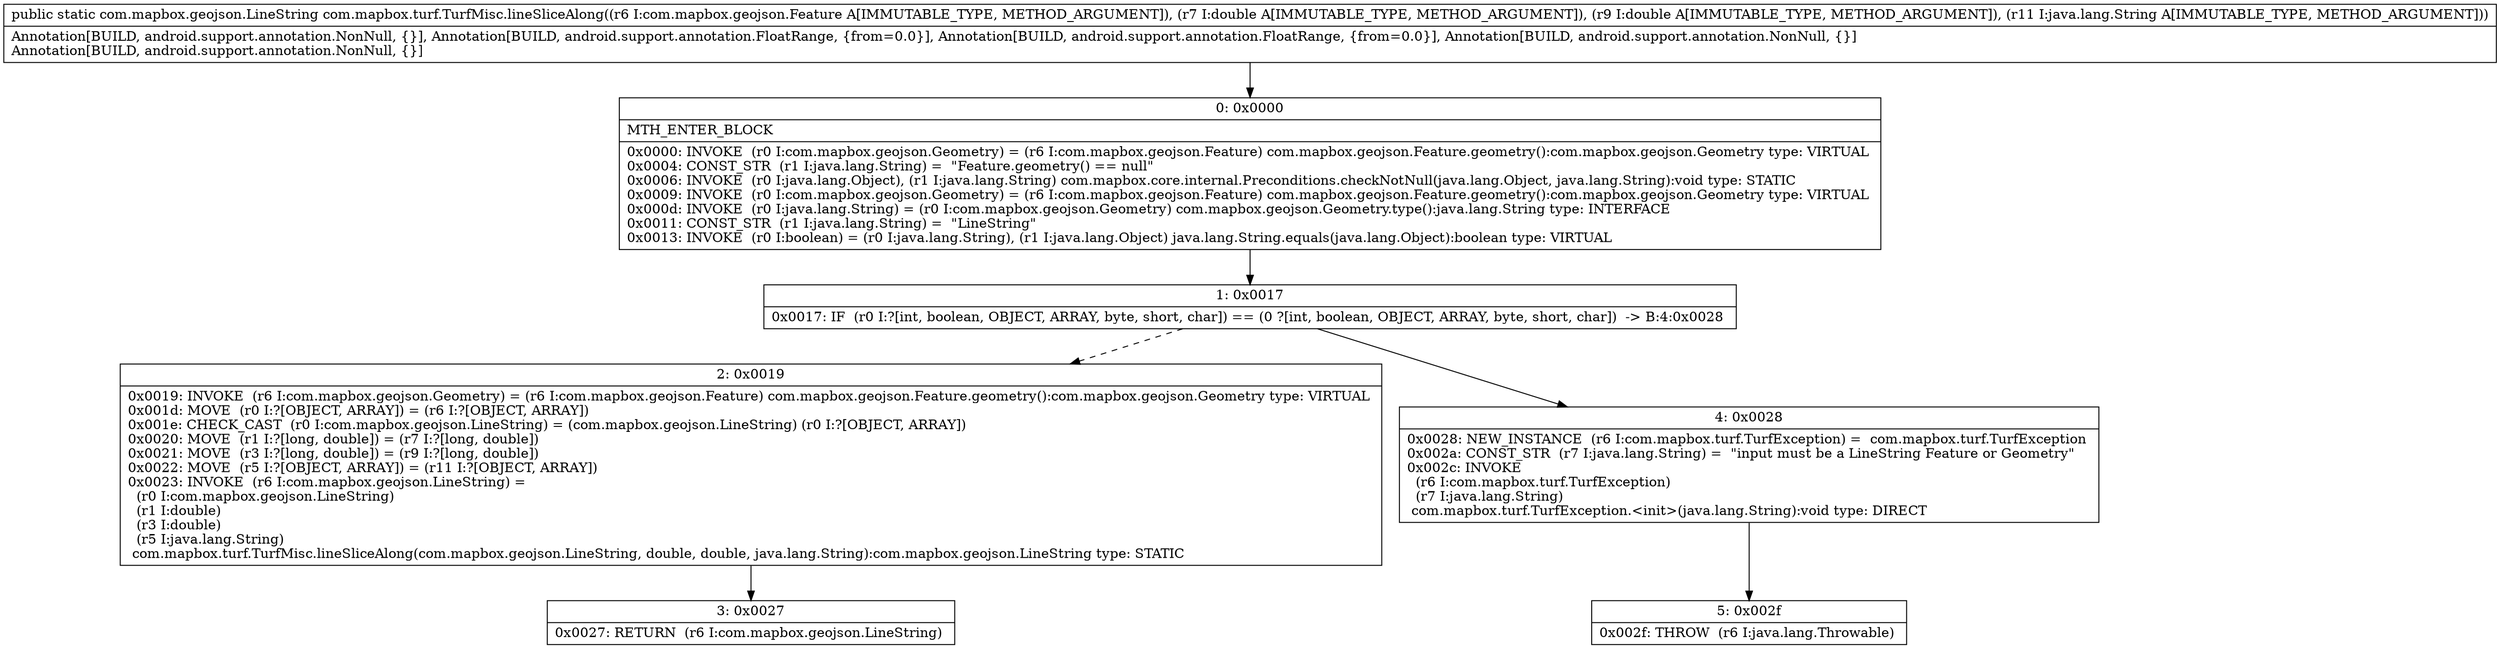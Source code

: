 digraph "CFG forcom.mapbox.turf.TurfMisc.lineSliceAlong(Lcom\/mapbox\/geojson\/Feature;DDLjava\/lang\/String;)Lcom\/mapbox\/geojson\/LineString;" {
Node_0 [shape=record,label="{0\:\ 0x0000|MTH_ENTER_BLOCK\l|0x0000: INVOKE  (r0 I:com.mapbox.geojson.Geometry) = (r6 I:com.mapbox.geojson.Feature) com.mapbox.geojson.Feature.geometry():com.mapbox.geojson.Geometry type: VIRTUAL \l0x0004: CONST_STR  (r1 I:java.lang.String) =  \"Feature.geometry() == null\" \l0x0006: INVOKE  (r0 I:java.lang.Object), (r1 I:java.lang.String) com.mapbox.core.internal.Preconditions.checkNotNull(java.lang.Object, java.lang.String):void type: STATIC \l0x0009: INVOKE  (r0 I:com.mapbox.geojson.Geometry) = (r6 I:com.mapbox.geojson.Feature) com.mapbox.geojson.Feature.geometry():com.mapbox.geojson.Geometry type: VIRTUAL \l0x000d: INVOKE  (r0 I:java.lang.String) = (r0 I:com.mapbox.geojson.Geometry) com.mapbox.geojson.Geometry.type():java.lang.String type: INTERFACE \l0x0011: CONST_STR  (r1 I:java.lang.String) =  \"LineString\" \l0x0013: INVOKE  (r0 I:boolean) = (r0 I:java.lang.String), (r1 I:java.lang.Object) java.lang.String.equals(java.lang.Object):boolean type: VIRTUAL \l}"];
Node_1 [shape=record,label="{1\:\ 0x0017|0x0017: IF  (r0 I:?[int, boolean, OBJECT, ARRAY, byte, short, char]) == (0 ?[int, boolean, OBJECT, ARRAY, byte, short, char])  \-\> B:4:0x0028 \l}"];
Node_2 [shape=record,label="{2\:\ 0x0019|0x0019: INVOKE  (r6 I:com.mapbox.geojson.Geometry) = (r6 I:com.mapbox.geojson.Feature) com.mapbox.geojson.Feature.geometry():com.mapbox.geojson.Geometry type: VIRTUAL \l0x001d: MOVE  (r0 I:?[OBJECT, ARRAY]) = (r6 I:?[OBJECT, ARRAY]) \l0x001e: CHECK_CAST  (r0 I:com.mapbox.geojson.LineString) = (com.mapbox.geojson.LineString) (r0 I:?[OBJECT, ARRAY]) \l0x0020: MOVE  (r1 I:?[long, double]) = (r7 I:?[long, double]) \l0x0021: MOVE  (r3 I:?[long, double]) = (r9 I:?[long, double]) \l0x0022: MOVE  (r5 I:?[OBJECT, ARRAY]) = (r11 I:?[OBJECT, ARRAY]) \l0x0023: INVOKE  (r6 I:com.mapbox.geojson.LineString) = \l  (r0 I:com.mapbox.geojson.LineString)\l  (r1 I:double)\l  (r3 I:double)\l  (r5 I:java.lang.String)\l com.mapbox.turf.TurfMisc.lineSliceAlong(com.mapbox.geojson.LineString, double, double, java.lang.String):com.mapbox.geojson.LineString type: STATIC \l}"];
Node_3 [shape=record,label="{3\:\ 0x0027|0x0027: RETURN  (r6 I:com.mapbox.geojson.LineString) \l}"];
Node_4 [shape=record,label="{4\:\ 0x0028|0x0028: NEW_INSTANCE  (r6 I:com.mapbox.turf.TurfException) =  com.mapbox.turf.TurfException \l0x002a: CONST_STR  (r7 I:java.lang.String) =  \"input must be a LineString Feature or Geometry\" \l0x002c: INVOKE  \l  (r6 I:com.mapbox.turf.TurfException)\l  (r7 I:java.lang.String)\l com.mapbox.turf.TurfException.\<init\>(java.lang.String):void type: DIRECT \l}"];
Node_5 [shape=record,label="{5\:\ 0x002f|0x002f: THROW  (r6 I:java.lang.Throwable) \l}"];
MethodNode[shape=record,label="{public static com.mapbox.geojson.LineString com.mapbox.turf.TurfMisc.lineSliceAlong((r6 I:com.mapbox.geojson.Feature A[IMMUTABLE_TYPE, METHOD_ARGUMENT]), (r7 I:double A[IMMUTABLE_TYPE, METHOD_ARGUMENT]), (r9 I:double A[IMMUTABLE_TYPE, METHOD_ARGUMENT]), (r11 I:java.lang.String A[IMMUTABLE_TYPE, METHOD_ARGUMENT]))  | Annotation[BUILD, android.support.annotation.NonNull, \{\}], Annotation[BUILD, android.support.annotation.FloatRange, \{from=0.0\}], Annotation[BUILD, android.support.annotation.FloatRange, \{from=0.0\}], Annotation[BUILD, android.support.annotation.NonNull, \{\}]\lAnnotation[BUILD, android.support.annotation.NonNull, \{\}]\l}"];
MethodNode -> Node_0;
Node_0 -> Node_1;
Node_1 -> Node_2[style=dashed];
Node_1 -> Node_4;
Node_2 -> Node_3;
Node_4 -> Node_5;
}

